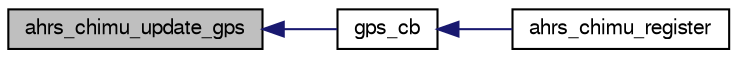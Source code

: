 digraph "ahrs_chimu_update_gps"
{
  edge [fontname="FreeSans",fontsize="10",labelfontname="FreeSans",labelfontsize="10"];
  node [fontname="FreeSans",fontsize="10",shape=record];
  rankdir="LR";
  Node1 [label="ahrs_chimu_update_gps",height=0.2,width=0.4,color="black", fillcolor="grey75", style="filled", fontcolor="black"];
  Node1 -> Node2 [dir="back",color="midnightblue",fontsize="10",style="solid",fontname="FreeSans"];
  Node2 [label="gps_cb",height=0.2,width=0.4,color="black", fillcolor="white", style="filled",URL="$ahrs__chimu__spi_8c.html#a1c1656ce80fe1f1ad49fea691164dbf8"];
  Node2 -> Node3 [dir="back",color="midnightblue",fontsize="10",style="solid",fontname="FreeSans"];
  Node3 [label="ahrs_chimu_register",height=0.2,width=0.4,color="black", fillcolor="white", style="filled",URL="$ahrs__chimu__spi_8c.html#a276d0fbae93455ee8df03b838757a6e7"];
}
